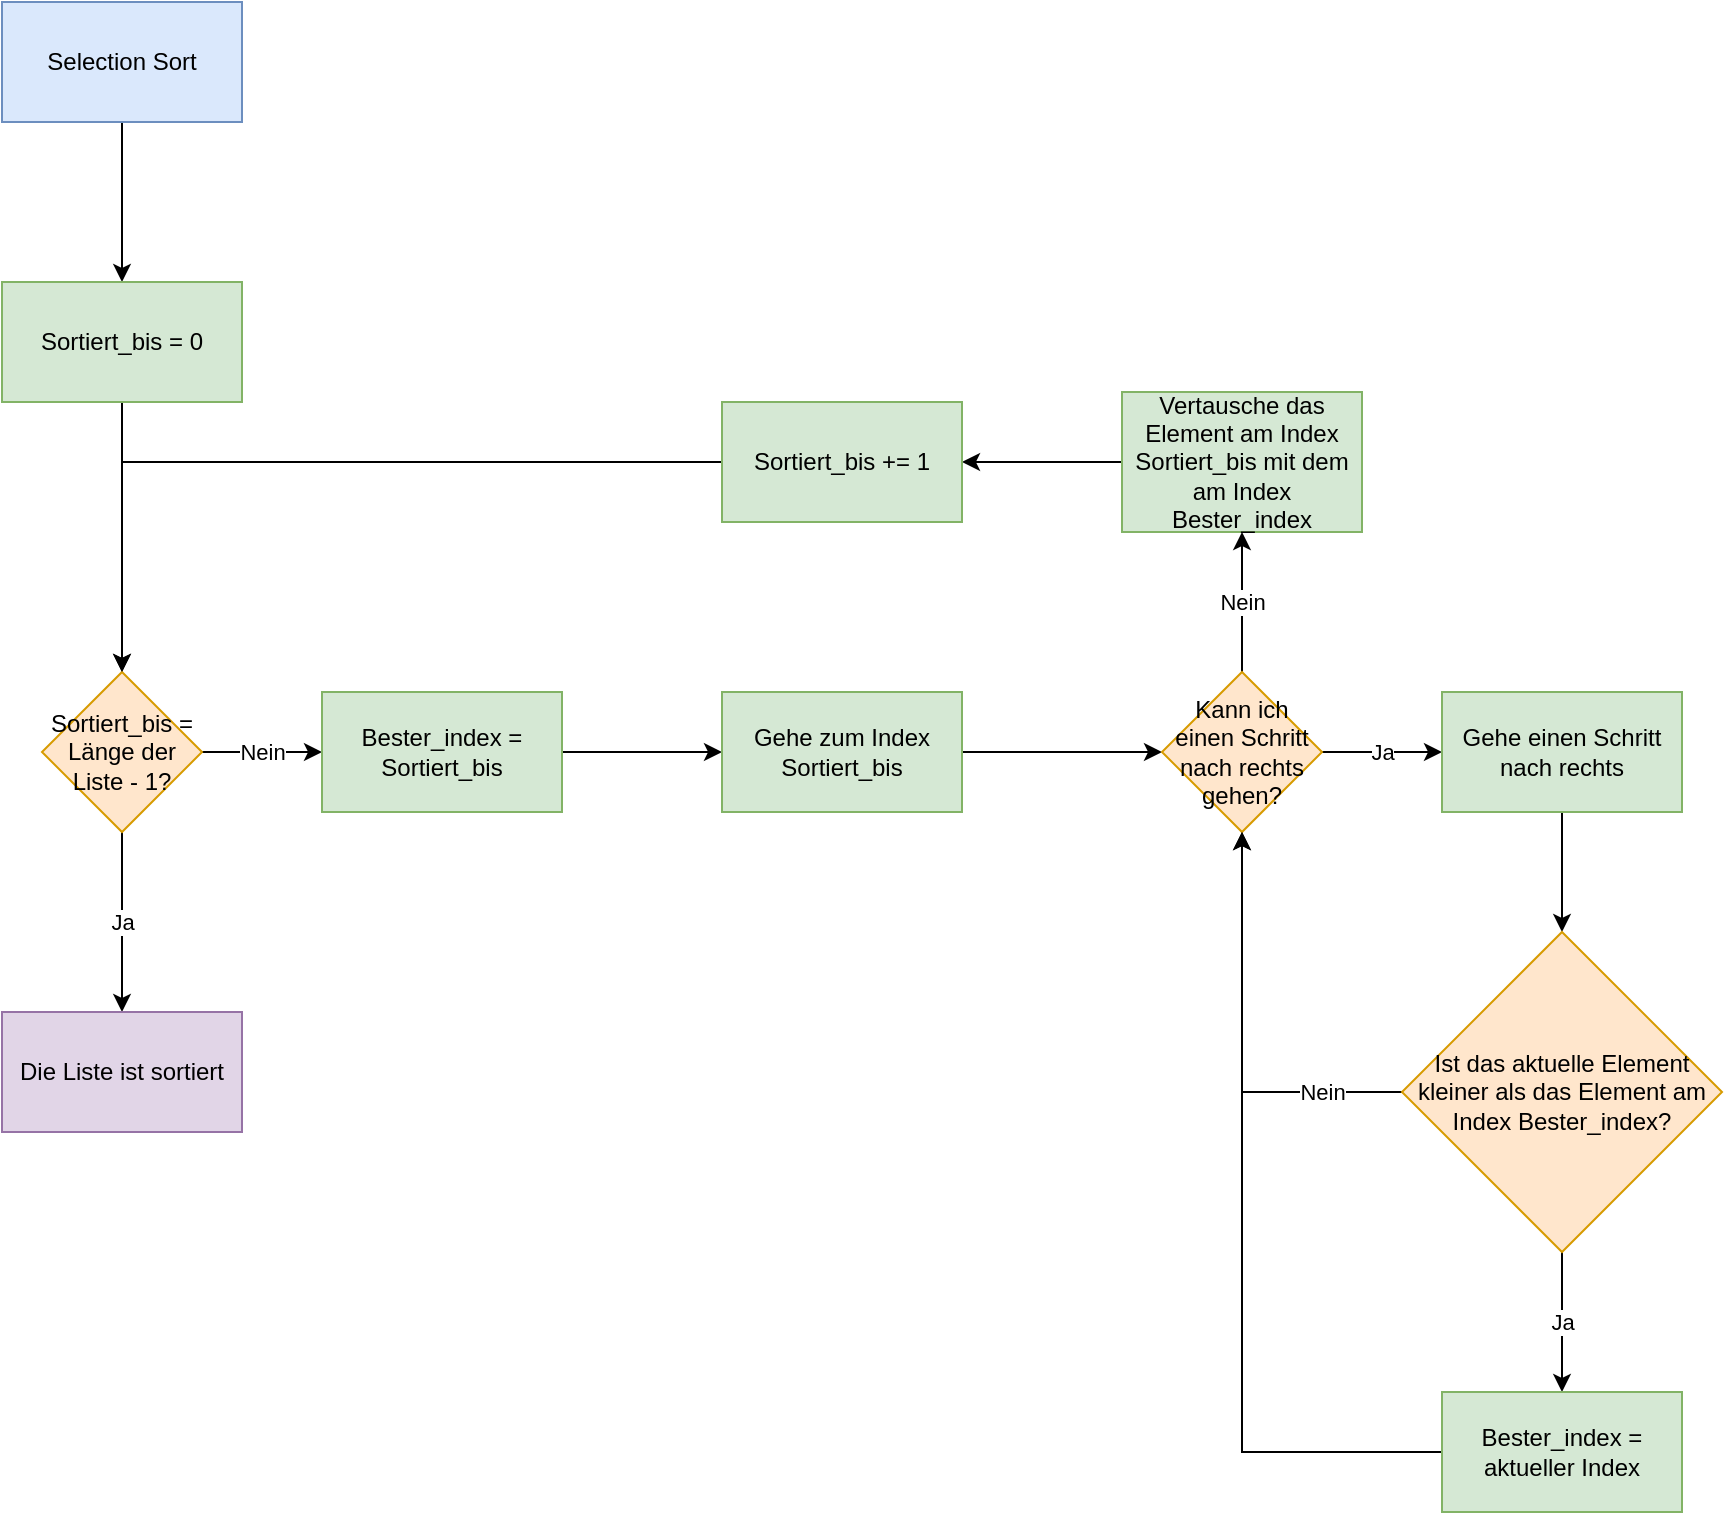 <mxfile version="13.9.9" type="device"><diagram id="9sN0XSXPtHPK_vBZJowQ" name="Page-1"><mxGraphModel dx="1422" dy="822" grid="1" gridSize="10" guides="1" tooltips="1" connect="1" arrows="1" fold="1" page="1" pageScale="1" pageWidth="1500" pageHeight="1200" math="0" shadow="0"><root><mxCell id="0"/><mxCell id="1" parent="0"/><mxCell id="RhhNBPATTcj0KBCMfH3r-3" value="" style="edgeStyle=orthogonalEdgeStyle;rounded=0;orthogonalLoop=1;jettySize=auto;html=1;" edge="1" parent="1" source="RhhNBPATTcj0KBCMfH3r-1" target="RhhNBPATTcj0KBCMfH3r-2"><mxGeometry relative="1" as="geometry"/></mxCell><mxCell id="RhhNBPATTcj0KBCMfH3r-1" value="Selection Sort" style="rounded=0;whiteSpace=wrap;html=1;fillColor=#dae8fc;strokeColor=#6c8ebf;" vertex="1" parent="1"><mxGeometry x="620" y="275" width="120" height="60" as="geometry"/></mxCell><mxCell id="RhhNBPATTcj0KBCMfH3r-5" value="" style="edgeStyle=orthogonalEdgeStyle;rounded=0;orthogonalLoop=1;jettySize=auto;html=1;" edge="1" parent="1" source="RhhNBPATTcj0KBCMfH3r-2" target="RhhNBPATTcj0KBCMfH3r-4"><mxGeometry relative="1" as="geometry"/></mxCell><mxCell id="RhhNBPATTcj0KBCMfH3r-2" value="Sortiert_bis = 0" style="whiteSpace=wrap;html=1;rounded=0;strokeColor=#82b366;fillColor=#d5e8d4;" vertex="1" parent="1"><mxGeometry x="620" y="415" width="120" height="60" as="geometry"/></mxCell><mxCell id="RhhNBPATTcj0KBCMfH3r-7" value="Ja" style="edgeStyle=orthogonalEdgeStyle;rounded=0;orthogonalLoop=1;jettySize=auto;html=1;" edge="1" parent="1" source="RhhNBPATTcj0KBCMfH3r-4" target="RhhNBPATTcj0KBCMfH3r-6"><mxGeometry relative="1" as="geometry"/></mxCell><mxCell id="RhhNBPATTcj0KBCMfH3r-9" value="Nein" style="edgeStyle=orthogonalEdgeStyle;rounded=0;orthogonalLoop=1;jettySize=auto;html=1;" edge="1" parent="1" source="RhhNBPATTcj0KBCMfH3r-4" target="RhhNBPATTcj0KBCMfH3r-8"><mxGeometry relative="1" as="geometry"/></mxCell><mxCell id="RhhNBPATTcj0KBCMfH3r-4" value="Sortiert_bis = Länge der Liste - 1?" style="rhombus;whiteSpace=wrap;html=1;rounded=0;strokeColor=#d79b00;fillColor=#ffe6cc;" vertex="1" parent="1"><mxGeometry x="640" y="610" width="80" height="80" as="geometry"/></mxCell><mxCell id="RhhNBPATTcj0KBCMfH3r-6" value="Die Liste ist sortiert" style="whiteSpace=wrap;html=1;rounded=0;strokeColor=#9673a6;fillColor=#e1d5e7;" vertex="1" parent="1"><mxGeometry x="620" y="780" width="120" height="60" as="geometry"/></mxCell><mxCell id="RhhNBPATTcj0KBCMfH3r-11" value="" style="edgeStyle=orthogonalEdgeStyle;rounded=0;orthogonalLoop=1;jettySize=auto;html=1;" edge="1" parent="1" source="RhhNBPATTcj0KBCMfH3r-8" target="RhhNBPATTcj0KBCMfH3r-10"><mxGeometry relative="1" as="geometry"/></mxCell><mxCell id="RhhNBPATTcj0KBCMfH3r-8" value="Bester_index = Sortiert_bis" style="whiteSpace=wrap;html=1;rounded=0;strokeColor=#82b366;fillColor=#d5e8d4;" vertex="1" parent="1"><mxGeometry x="780" y="620" width="120" height="60" as="geometry"/></mxCell><mxCell id="RhhNBPATTcj0KBCMfH3r-13" value="" style="edgeStyle=orthogonalEdgeStyle;rounded=0;orthogonalLoop=1;jettySize=auto;html=1;" edge="1" parent="1" source="RhhNBPATTcj0KBCMfH3r-10" target="RhhNBPATTcj0KBCMfH3r-12"><mxGeometry relative="1" as="geometry"/></mxCell><mxCell id="RhhNBPATTcj0KBCMfH3r-10" value="Gehe zum Index Sortiert_bis" style="whiteSpace=wrap;html=1;rounded=0;strokeColor=#82b366;fillColor=#d5e8d4;" vertex="1" parent="1"><mxGeometry x="980" y="620" width="120" height="60" as="geometry"/></mxCell><mxCell id="RhhNBPATTcj0KBCMfH3r-15" value="Nein" style="edgeStyle=orthogonalEdgeStyle;rounded=0;orthogonalLoop=1;jettySize=auto;html=1;entryX=0.5;entryY=1;entryDx=0;entryDy=0;" edge="1" parent="1" source="RhhNBPATTcj0KBCMfH3r-12" target="RhhNBPATTcj0KBCMfH3r-16"><mxGeometry relative="1" as="geometry"><mxPoint x="1240" y="530" as="targetPoint"/></mxGeometry></mxCell><mxCell id="RhhNBPATTcj0KBCMfH3r-21" value="Ja" style="edgeStyle=orthogonalEdgeStyle;rounded=0;orthogonalLoop=1;jettySize=auto;html=1;" edge="1" parent="1" source="RhhNBPATTcj0KBCMfH3r-12" target="RhhNBPATTcj0KBCMfH3r-20"><mxGeometry relative="1" as="geometry"/></mxCell><mxCell id="RhhNBPATTcj0KBCMfH3r-12" value="Kann ich einen Schritt nach rechts gehen?" style="rhombus;whiteSpace=wrap;html=1;rounded=0;strokeColor=#d79b00;fillColor=#ffe6cc;" vertex="1" parent="1"><mxGeometry x="1200" y="610" width="80" height="80" as="geometry"/></mxCell><mxCell id="RhhNBPATTcj0KBCMfH3r-18" value="" style="edgeStyle=orthogonalEdgeStyle;rounded=0;orthogonalLoop=1;jettySize=auto;html=1;" edge="1" parent="1" source="RhhNBPATTcj0KBCMfH3r-16" target="RhhNBPATTcj0KBCMfH3r-17"><mxGeometry relative="1" as="geometry"/></mxCell><mxCell id="RhhNBPATTcj0KBCMfH3r-16" value="Vertausche das Element am Index Sortiert_bis mit dem am Index Bester_index" style="rounded=0;whiteSpace=wrap;html=1;fillColor=#d5e8d4;strokeColor=#82b366;" vertex="1" parent="1"><mxGeometry x="1180" y="470" width="120" height="70" as="geometry"/></mxCell><mxCell id="RhhNBPATTcj0KBCMfH3r-19" style="edgeStyle=orthogonalEdgeStyle;rounded=0;orthogonalLoop=1;jettySize=auto;html=1;" edge="1" parent="1" source="RhhNBPATTcj0KBCMfH3r-17" target="RhhNBPATTcj0KBCMfH3r-4"><mxGeometry relative="1" as="geometry"/></mxCell><mxCell id="RhhNBPATTcj0KBCMfH3r-17" value="Sortiert_bis += 1" style="whiteSpace=wrap;html=1;rounded=0;strokeColor=#82b366;fillColor=#d5e8d4;" vertex="1" parent="1"><mxGeometry x="980" y="475" width="120" height="60" as="geometry"/></mxCell><mxCell id="RhhNBPATTcj0KBCMfH3r-23" value="" style="edgeStyle=orthogonalEdgeStyle;rounded=0;orthogonalLoop=1;jettySize=auto;html=1;" edge="1" parent="1" source="RhhNBPATTcj0KBCMfH3r-20" target="RhhNBPATTcj0KBCMfH3r-22"><mxGeometry relative="1" as="geometry"/></mxCell><mxCell id="RhhNBPATTcj0KBCMfH3r-20" value="Gehe einen Schritt nach rechts" style="whiteSpace=wrap;html=1;rounded=0;strokeColor=#82b366;fillColor=#d5e8d4;" vertex="1" parent="1"><mxGeometry x="1340" y="620" width="120" height="60" as="geometry"/></mxCell><mxCell id="RhhNBPATTcj0KBCMfH3r-24" value="Nein" style="edgeStyle=orthogonalEdgeStyle;rounded=0;orthogonalLoop=1;jettySize=auto;html=1;entryX=0.5;entryY=1;entryDx=0;entryDy=0;" edge="1" parent="1" source="RhhNBPATTcj0KBCMfH3r-22" target="RhhNBPATTcj0KBCMfH3r-12"><mxGeometry x="-0.619" relative="1" as="geometry"><mxPoint as="offset"/></mxGeometry></mxCell><mxCell id="RhhNBPATTcj0KBCMfH3r-26" value="Ja" style="edgeStyle=orthogonalEdgeStyle;rounded=0;orthogonalLoop=1;jettySize=auto;html=1;" edge="1" parent="1" source="RhhNBPATTcj0KBCMfH3r-22" target="RhhNBPATTcj0KBCMfH3r-25"><mxGeometry relative="1" as="geometry"/></mxCell><mxCell id="RhhNBPATTcj0KBCMfH3r-22" value="Ist das aktuelle Element kleiner als das Element am Index Bester_index?" style="rhombus;whiteSpace=wrap;html=1;rounded=0;strokeColor=#d79b00;fillColor=#ffe6cc;" vertex="1" parent="1"><mxGeometry x="1320" y="740" width="160" height="160" as="geometry"/></mxCell><mxCell id="RhhNBPATTcj0KBCMfH3r-27" style="edgeStyle=orthogonalEdgeStyle;rounded=0;orthogonalLoop=1;jettySize=auto;html=1;entryX=0.5;entryY=1;entryDx=0;entryDy=0;" edge="1" parent="1" source="RhhNBPATTcj0KBCMfH3r-25" target="RhhNBPATTcj0KBCMfH3r-12"><mxGeometry relative="1" as="geometry"/></mxCell><mxCell id="RhhNBPATTcj0KBCMfH3r-25" value="Bester_index = aktueller Index" style="whiteSpace=wrap;html=1;rounded=0;strokeColor=#82b366;fillColor=#d5e8d4;" vertex="1" parent="1"><mxGeometry x="1340" y="970" width="120" height="60" as="geometry"/></mxCell></root></mxGraphModel></diagram></mxfile>
